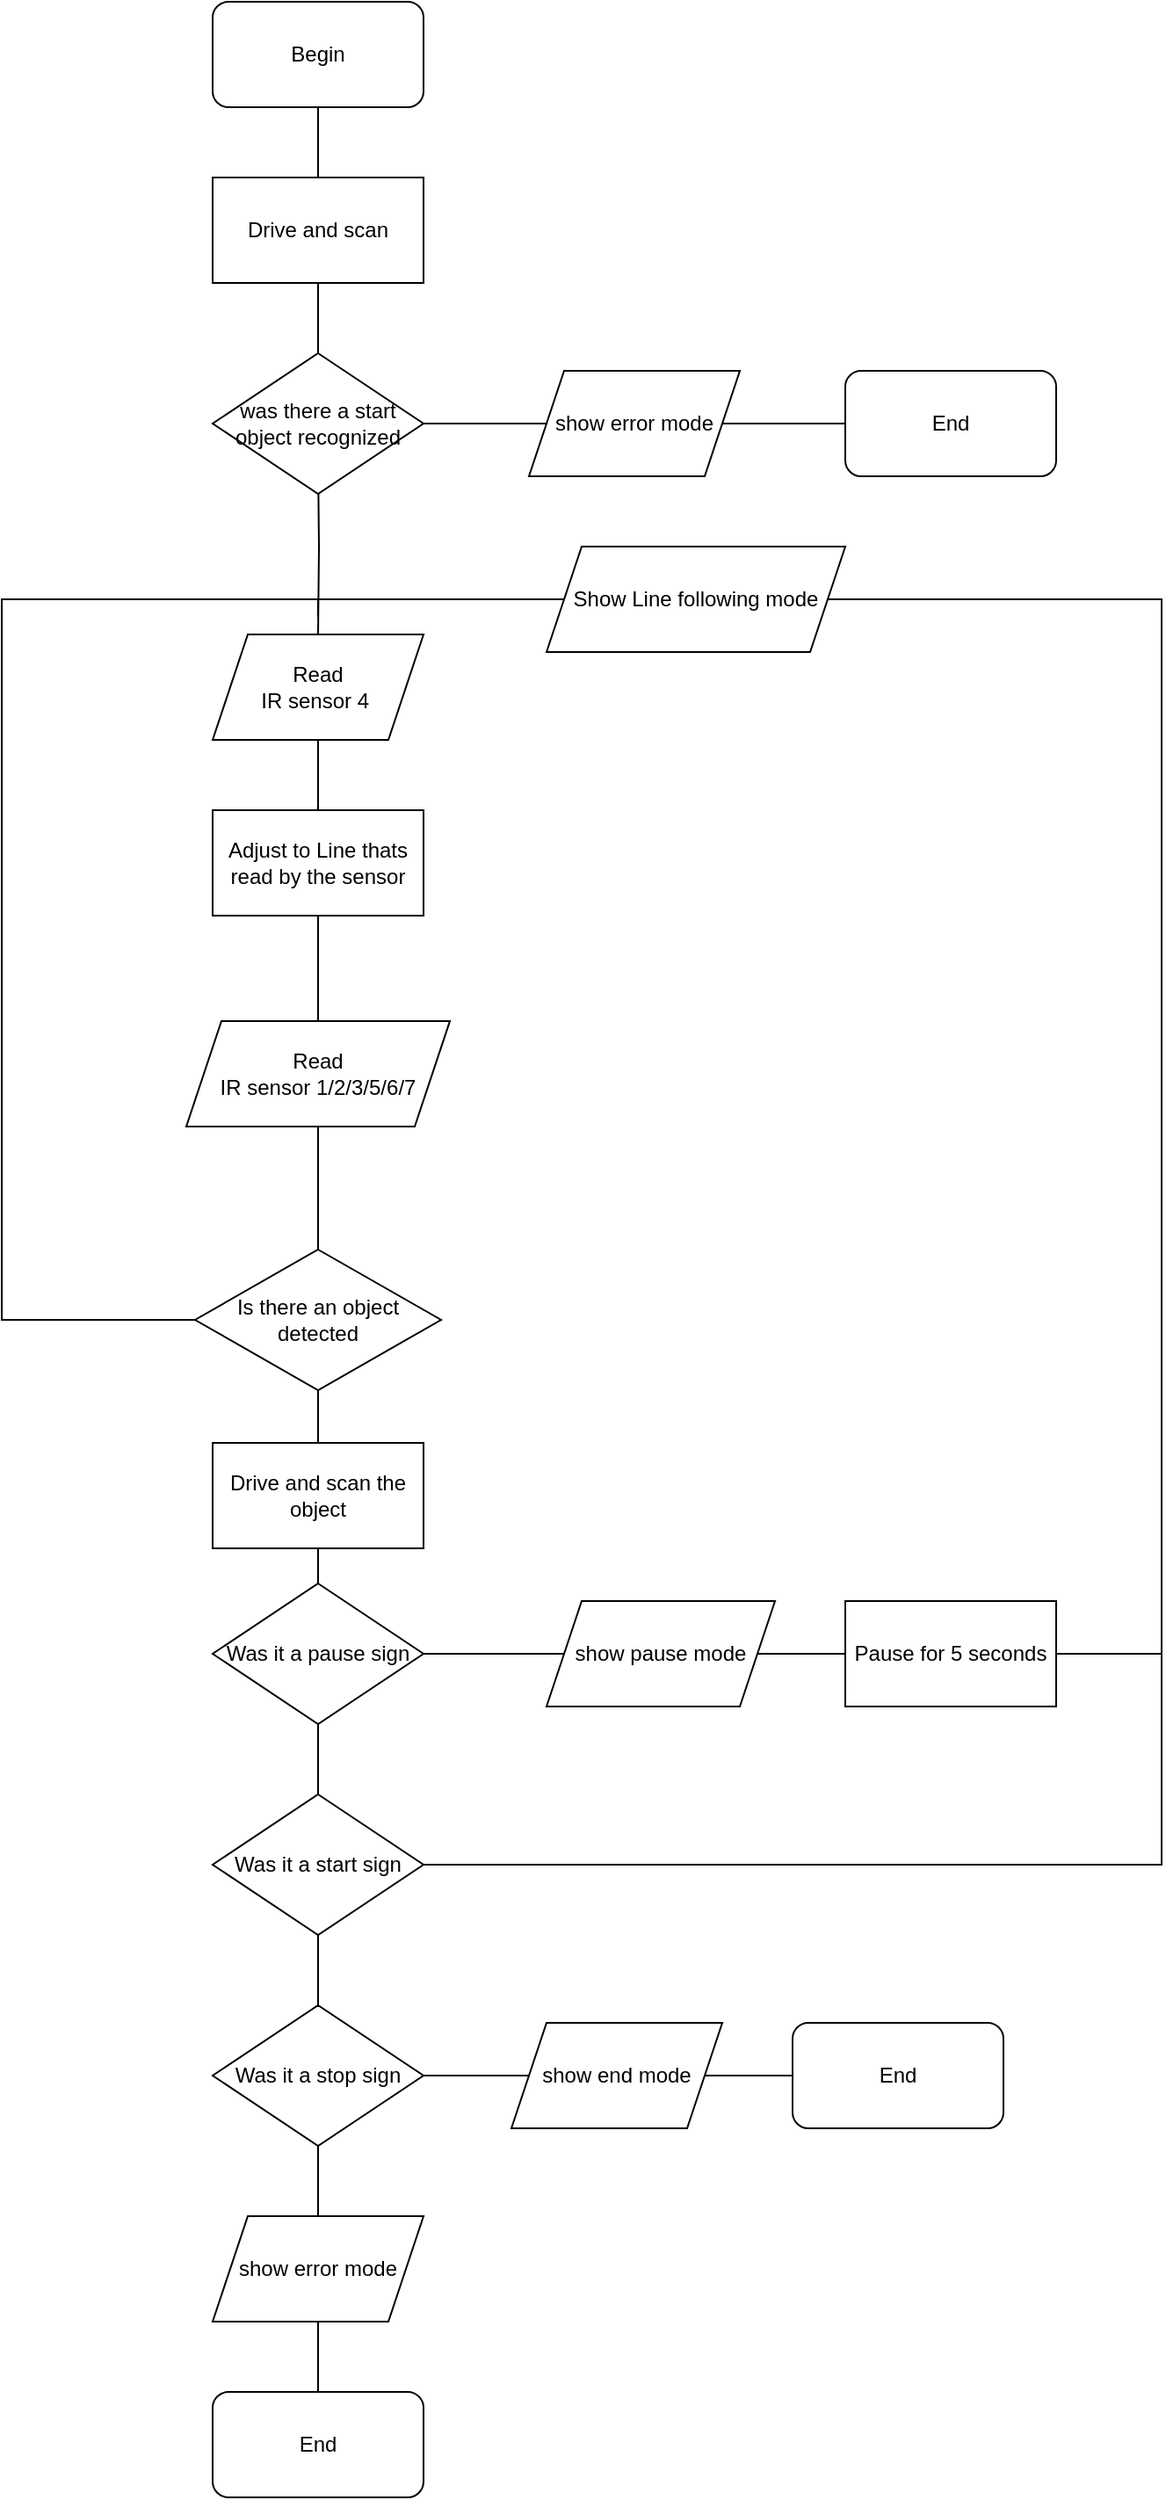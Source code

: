 <mxfile version="13.9.9" type="device"><diagram id="mHOMO_QYxTaLRrDmDTjp" name="Page-1"><mxGraphModel dx="1075" dy="949" grid="1" gridSize="10" guides="1" tooltips="1" connect="1" arrows="1" fold="1" page="1" pageScale="1" pageWidth="850" pageHeight="1100" math="0" shadow="0"><root><mxCell id="0"/><mxCell id="1" parent="0"/><mxCell id="UrR0TxlYJ_ZH1zOHLl_p-6" style="edgeStyle=orthogonalEdgeStyle;rounded=0;orthogonalLoop=1;jettySize=auto;html=1;exitX=0.5;exitY=1;exitDx=0;exitDy=0;entryX=0.5;entryY=0;entryDx=0;entryDy=0;endArrow=none;endFill=0;" edge="1" parent="1" source="UrR0TxlYJ_ZH1zOHLl_p-7" target="UrR0TxlYJ_ZH1zOHLl_p-2"><mxGeometry relative="1" as="geometry"/></mxCell><mxCell id="UrR0TxlYJ_ZH1zOHLl_p-1" value="Begin" style="rounded=1;whiteSpace=wrap;html=1;" vertex="1" parent="1"><mxGeometry x="220" y="20" width="120" height="60" as="geometry"/></mxCell><mxCell id="UrR0TxlYJ_ZH1zOHLl_p-4" style="edgeStyle=orthogonalEdgeStyle;rounded=0;orthogonalLoop=1;jettySize=auto;html=1;exitX=0.5;exitY=1;exitDx=0;exitDy=0;entryX=0.5;entryY=0;entryDx=0;entryDy=0;endArrow=none;endFill=0;" edge="1" parent="1" source="UrR0TxlYJ_ZH1zOHLl_p-9" target="UrR0TxlYJ_ZH1zOHLl_p-3"><mxGeometry relative="1" as="geometry"/></mxCell><mxCell id="UrR0TxlYJ_ZH1zOHLl_p-2" value="Adjust to Line thats read by the sensor" style="rounded=0;whiteSpace=wrap;html=1;" vertex="1" parent="1"><mxGeometry x="220" y="480" width="120" height="60" as="geometry"/></mxCell><mxCell id="UrR0TxlYJ_ZH1zOHLl_p-5" style="edgeStyle=orthogonalEdgeStyle;rounded=0;orthogonalLoop=1;jettySize=auto;html=1;exitX=0;exitY=0.5;exitDx=0;exitDy=0;endArrow=none;endFill=0;" edge="1" parent="1" source="UrR0TxlYJ_ZH1zOHLl_p-3"><mxGeometry relative="1" as="geometry"><mxPoint x="280" y="360" as="targetPoint"/><Array as="points"><mxPoint x="100" y="770"/><mxPoint x="100" y="360"/></Array></mxGeometry></mxCell><mxCell id="UrR0TxlYJ_ZH1zOHLl_p-15" style="edgeStyle=orthogonalEdgeStyle;rounded=0;orthogonalLoop=1;jettySize=auto;html=1;exitX=0.5;exitY=1;exitDx=0;exitDy=0;entryX=0.5;entryY=0;entryDx=0;entryDy=0;endArrow=none;endFill=0;" edge="1" parent="1" source="UrR0TxlYJ_ZH1zOHLl_p-3" target="UrR0TxlYJ_ZH1zOHLl_p-13"><mxGeometry relative="1" as="geometry"/></mxCell><mxCell id="UrR0TxlYJ_ZH1zOHLl_p-3" value="Is there an object detected" style="rhombus;whiteSpace=wrap;html=1;" vertex="1" parent="1"><mxGeometry x="210" y="730" width="140" height="80" as="geometry"/></mxCell><mxCell id="UrR0TxlYJ_ZH1zOHLl_p-9" value="Read&lt;br&gt;IR sensor 1/2/3/5/6/7" style="shape=parallelogram;perimeter=parallelogramPerimeter;whiteSpace=wrap;html=1;fixedSize=1;" vertex="1" parent="1"><mxGeometry x="205" y="600" width="150" height="60" as="geometry"/></mxCell><mxCell id="UrR0TxlYJ_ZH1zOHLl_p-11" style="edgeStyle=orthogonalEdgeStyle;rounded=0;orthogonalLoop=1;jettySize=auto;html=1;exitX=0.5;exitY=1;exitDx=0;exitDy=0;entryX=0.5;entryY=0;entryDx=0;entryDy=0;endArrow=none;endFill=0;" edge="1" parent="1" source="UrR0TxlYJ_ZH1zOHLl_p-2" target="UrR0TxlYJ_ZH1zOHLl_p-9"><mxGeometry relative="1" as="geometry"><mxPoint x="280" y="460" as="sourcePoint"/><mxPoint x="280" y="680" as="targetPoint"/></mxGeometry></mxCell><mxCell id="UrR0TxlYJ_ZH1zOHLl_p-7" value="Read&lt;br&gt;IR sensor 4&amp;nbsp;" style="shape=parallelogram;perimeter=parallelogramPerimeter;whiteSpace=wrap;html=1;fixedSize=1;" vertex="1" parent="1"><mxGeometry x="220" y="380" width="120" height="60" as="geometry"/></mxCell><mxCell id="UrR0TxlYJ_ZH1zOHLl_p-12" style="edgeStyle=orthogonalEdgeStyle;rounded=0;orthogonalLoop=1;jettySize=auto;html=1;exitX=0.5;exitY=1;exitDx=0;exitDy=0;entryX=0.5;entryY=0;entryDx=0;entryDy=0;endArrow=none;endFill=0;" edge="1" parent="1" target="UrR0TxlYJ_ZH1zOHLl_p-7"><mxGeometry relative="1" as="geometry"><mxPoint x="280" y="280" as="sourcePoint"/><mxPoint x="280" y="280" as="targetPoint"/></mxGeometry></mxCell><mxCell id="UrR0TxlYJ_ZH1zOHLl_p-16" style="edgeStyle=orthogonalEdgeStyle;rounded=0;orthogonalLoop=1;jettySize=auto;html=1;exitX=0.5;exitY=1;exitDx=0;exitDy=0;entryX=0.5;entryY=0;entryDx=0;entryDy=0;endArrow=none;endFill=0;" edge="1" parent="1" source="UrR0TxlYJ_ZH1zOHLl_p-13" target="UrR0TxlYJ_ZH1zOHLl_p-14"><mxGeometry relative="1" as="geometry"/></mxCell><mxCell id="UrR0TxlYJ_ZH1zOHLl_p-13" value="Drive and scan the object" style="rounded=0;whiteSpace=wrap;html=1;" vertex="1" parent="1"><mxGeometry x="220" y="840" width="120" height="60" as="geometry"/></mxCell><mxCell id="UrR0TxlYJ_ZH1zOHLl_p-21" style="edgeStyle=orthogonalEdgeStyle;rounded=0;orthogonalLoop=1;jettySize=auto;html=1;exitX=1;exitY=0.5;exitDx=0;exitDy=0;endArrow=none;endFill=0;" edge="1" parent="1" source="UrR0TxlYJ_ZH1zOHLl_p-14" target="UrR0TxlYJ_ZH1zOHLl_p-22"><mxGeometry relative="1" as="geometry"><mxPoint x="400" y="960" as="targetPoint"/></mxGeometry></mxCell><mxCell id="UrR0TxlYJ_ZH1zOHLl_p-44" style="edgeStyle=orthogonalEdgeStyle;rounded=0;orthogonalLoop=1;jettySize=auto;html=1;exitX=0.5;exitY=1;exitDx=0;exitDy=0;entryX=0.5;entryY=0;entryDx=0;entryDy=0;endArrow=none;endFill=0;" edge="1" parent="1" source="UrR0TxlYJ_ZH1zOHLl_p-14" target="UrR0TxlYJ_ZH1zOHLl_p-18"><mxGeometry relative="1" as="geometry"/></mxCell><mxCell id="UrR0TxlYJ_ZH1zOHLl_p-14" value="Was it a pause sign" style="rhombus;whiteSpace=wrap;html=1;" vertex="1" parent="1"><mxGeometry x="220" y="920" width="120" height="80" as="geometry"/></mxCell><mxCell id="UrR0TxlYJ_ZH1zOHLl_p-25" style="edgeStyle=orthogonalEdgeStyle;rounded=0;orthogonalLoop=1;jettySize=auto;html=1;exitX=1;exitY=0.5;exitDx=0;exitDy=0;endArrow=none;endFill=0;" edge="1" parent="1" source="UrR0TxlYJ_ZH1zOHLl_p-17"><mxGeometry relative="1" as="geometry"><mxPoint x="400" y="1200" as="targetPoint"/></mxGeometry></mxCell><mxCell id="UrR0TxlYJ_ZH1zOHLl_p-42" style="edgeStyle=orthogonalEdgeStyle;rounded=0;orthogonalLoop=1;jettySize=auto;html=1;exitX=0.5;exitY=1;exitDx=0;exitDy=0;entryX=0.5;entryY=0;entryDx=0;entryDy=0;endArrow=none;endFill=0;" edge="1" parent="1" source="UrR0TxlYJ_ZH1zOHLl_p-17" target="UrR0TxlYJ_ZH1zOHLl_p-38"><mxGeometry relative="1" as="geometry"/></mxCell><mxCell id="UrR0TxlYJ_ZH1zOHLl_p-17" value="Was it a stop sign" style="rhombus;whiteSpace=wrap;html=1;" vertex="1" parent="1"><mxGeometry x="220" y="1160" width="120" height="80" as="geometry"/></mxCell><mxCell id="UrR0TxlYJ_ZH1zOHLl_p-40" style="edgeStyle=orthogonalEdgeStyle;rounded=0;orthogonalLoop=1;jettySize=auto;html=1;exitX=1;exitY=0.5;exitDx=0;exitDy=0;endArrow=none;endFill=0;" edge="1" parent="1" source="UrR0TxlYJ_ZH1zOHLl_p-18"><mxGeometry relative="1" as="geometry"><mxPoint x="480" y="360" as="targetPoint"/><Array as="points"><mxPoint x="760" y="1080"/><mxPoint x="760" y="360"/></Array></mxGeometry></mxCell><mxCell id="UrR0TxlYJ_ZH1zOHLl_p-45" style="edgeStyle=orthogonalEdgeStyle;rounded=0;orthogonalLoop=1;jettySize=auto;html=1;exitX=0.5;exitY=1;exitDx=0;exitDy=0;entryX=0.5;entryY=0;entryDx=0;entryDy=0;endArrow=none;endFill=0;" edge="1" parent="1" source="UrR0TxlYJ_ZH1zOHLl_p-18" target="UrR0TxlYJ_ZH1zOHLl_p-17"><mxGeometry relative="1" as="geometry"/></mxCell><mxCell id="UrR0TxlYJ_ZH1zOHLl_p-18" value="Was it a start sign" style="rhombus;whiteSpace=wrap;html=1;" vertex="1" parent="1"><mxGeometry x="220" y="1040" width="120" height="80" as="geometry"/></mxCell><mxCell id="UrR0TxlYJ_ZH1zOHLl_p-22" value="Pause for 5 seconds" style="rounded=0;whiteSpace=wrap;html=1;" vertex="1" parent="1"><mxGeometry x="580" y="930" width="120" height="60" as="geometry"/></mxCell><mxCell id="UrR0TxlYJ_ZH1zOHLl_p-29" style="edgeStyle=orthogonalEdgeStyle;rounded=0;orthogonalLoop=1;jettySize=auto;html=1;exitX=1;exitY=0.5;exitDx=0;exitDy=0;endArrow=none;endFill=0;" edge="1" parent="1" source="UrR0TxlYJ_ZH1zOHLl_p-28" target="UrR0TxlYJ_ZH1zOHLl_p-30"><mxGeometry relative="1" as="geometry"><mxPoint x="560" y="1200" as="targetPoint"/></mxGeometry></mxCell><mxCell id="UrR0TxlYJ_ZH1zOHLl_p-28" value="show end mode" style="shape=parallelogram;perimeter=parallelogramPerimeter;whiteSpace=wrap;html=1;fixedSize=1;" vertex="1" parent="1"><mxGeometry x="390" y="1170" width="120" height="60" as="geometry"/></mxCell><mxCell id="UrR0TxlYJ_ZH1zOHLl_p-30" value="End" style="rounded=1;whiteSpace=wrap;html=1;" vertex="1" parent="1"><mxGeometry x="550" y="1170" width="120" height="60" as="geometry"/></mxCell><mxCell id="UrR0TxlYJ_ZH1zOHLl_p-43" style="edgeStyle=orthogonalEdgeStyle;rounded=0;orthogonalLoop=1;jettySize=auto;html=1;exitX=0.5;exitY=1;exitDx=0;exitDy=0;entryX=0.5;entryY=0;entryDx=0;entryDy=0;endArrow=none;endFill=0;" edge="1" parent="1" source="UrR0TxlYJ_ZH1zOHLl_p-38" target="UrR0TxlYJ_ZH1zOHLl_p-39"><mxGeometry relative="1" as="geometry"/></mxCell><mxCell id="UrR0TxlYJ_ZH1zOHLl_p-38" value="show error mode" style="shape=parallelogram;perimeter=parallelogramPerimeter;whiteSpace=wrap;html=1;fixedSize=1;" vertex="1" parent="1"><mxGeometry x="220" y="1280" width="120" height="60" as="geometry"/></mxCell><mxCell id="UrR0TxlYJ_ZH1zOHLl_p-39" value="End" style="rounded=1;whiteSpace=wrap;html=1;" vertex="1" parent="1"><mxGeometry x="220" y="1380" width="120" height="60" as="geometry"/></mxCell><mxCell id="UrR0TxlYJ_ZH1zOHLl_p-46" value="show pause mode" style="shape=parallelogram;perimeter=parallelogramPerimeter;whiteSpace=wrap;html=1;fixedSize=1;" vertex="1" parent="1"><mxGeometry x="410" y="930" width="130" height="60" as="geometry"/></mxCell><mxCell id="UrR0TxlYJ_ZH1zOHLl_p-48" style="edgeStyle=orthogonalEdgeStyle;rounded=0;orthogonalLoop=1;jettySize=auto;html=1;exitX=0.5;exitY=0;exitDx=0;exitDy=0;endArrow=none;endFill=0;" edge="1" parent="1" source="UrR0TxlYJ_ZH1zOHLl_p-49"><mxGeometry relative="1" as="geometry"><mxPoint x="280" y="370" as="targetPoint"/><mxPoint x="640" y="930" as="sourcePoint"/><Array as="points"><mxPoint x="495" y="360"/><mxPoint x="280" y="360"/></Array></mxGeometry></mxCell><mxCell id="UrR0TxlYJ_ZH1zOHLl_p-49" value="Show Line following mode" style="shape=parallelogram;perimeter=parallelogramPerimeter;whiteSpace=wrap;html=1;fixedSize=1;" vertex="1" parent="1"><mxGeometry x="410" y="330" width="170" height="60" as="geometry"/></mxCell><mxCell id="UrR0TxlYJ_ZH1zOHLl_p-50" style="edgeStyle=orthogonalEdgeStyle;rounded=0;orthogonalLoop=1;jettySize=auto;html=1;endArrow=none;endFill=0;" edge="1" parent="1" target="UrR0TxlYJ_ZH1zOHLl_p-49"><mxGeometry relative="1" as="geometry"><mxPoint x="430" y="360" as="targetPoint"/><mxPoint x="700" y="960" as="sourcePoint"/><Array as="points"><mxPoint x="700" y="970"/><mxPoint x="700" y="960"/><mxPoint x="760" y="960"/><mxPoint x="760" y="360"/></Array></mxGeometry></mxCell><mxCell id="UrR0TxlYJ_ZH1zOHLl_p-52" style="edgeStyle=orthogonalEdgeStyle;rounded=0;orthogonalLoop=1;jettySize=auto;html=1;exitX=0.5;exitY=1;exitDx=0;exitDy=0;entryX=0.5;entryY=0;entryDx=0;entryDy=0;endArrow=none;endFill=0;" edge="1" parent="1" source="UrR0TxlYJ_ZH1zOHLl_p-1"><mxGeometry relative="1" as="geometry"><mxPoint x="280" y="80" as="sourcePoint"/><mxPoint x="280" y="150" as="targetPoint"/></mxGeometry></mxCell><mxCell id="UrR0TxlYJ_ZH1zOHLl_p-55" style="edgeStyle=orthogonalEdgeStyle;rounded=0;orthogonalLoop=1;jettySize=auto;html=1;exitX=0.5;exitY=1;exitDx=0;exitDy=0;entryX=0.5;entryY=0;entryDx=0;entryDy=0;endArrow=none;endFill=0;" edge="1" parent="1" source="UrR0TxlYJ_ZH1zOHLl_p-53" target="UrR0TxlYJ_ZH1zOHLl_p-54"><mxGeometry relative="1" as="geometry"/></mxCell><mxCell id="UrR0TxlYJ_ZH1zOHLl_p-53" value="Drive and scan" style="rounded=0;whiteSpace=wrap;html=1;" vertex="1" parent="1"><mxGeometry x="220" y="120" width="120" height="60" as="geometry"/></mxCell><mxCell id="UrR0TxlYJ_ZH1zOHLl_p-56" style="edgeStyle=orthogonalEdgeStyle;rounded=0;orthogonalLoop=1;jettySize=auto;html=1;exitX=1;exitY=0.5;exitDx=0;exitDy=0;endArrow=none;endFill=0;entryX=0;entryY=0.5;entryDx=0;entryDy=0;" edge="1" parent="1" source="UrR0TxlYJ_ZH1zOHLl_p-54" target="UrR0TxlYJ_ZH1zOHLl_p-57"><mxGeometry relative="1" as="geometry"><mxPoint x="400" y="260" as="targetPoint"/></mxGeometry></mxCell><mxCell id="UrR0TxlYJ_ZH1zOHLl_p-54" value="was there a start object recognized" style="rhombus;whiteSpace=wrap;html=1;" vertex="1" parent="1"><mxGeometry x="220" y="220" width="120" height="80" as="geometry"/></mxCell><mxCell id="UrR0TxlYJ_ZH1zOHLl_p-59" style="edgeStyle=orthogonalEdgeStyle;rounded=0;orthogonalLoop=1;jettySize=auto;html=1;exitX=1;exitY=0.5;exitDx=0;exitDy=0;entryX=0;entryY=0.5;entryDx=0;entryDy=0;endArrow=none;endFill=0;" edge="1" parent="1" source="UrR0TxlYJ_ZH1zOHLl_p-57" target="UrR0TxlYJ_ZH1zOHLl_p-58"><mxGeometry relative="1" as="geometry"/></mxCell><mxCell id="UrR0TxlYJ_ZH1zOHLl_p-57" value="show error mode" style="shape=parallelogram;perimeter=parallelogramPerimeter;whiteSpace=wrap;html=1;fixedSize=1;" vertex="1" parent="1"><mxGeometry x="400" y="230" width="120" height="60" as="geometry"/></mxCell><mxCell id="UrR0TxlYJ_ZH1zOHLl_p-58" value="End" style="rounded=1;whiteSpace=wrap;html=1;" vertex="1" parent="1"><mxGeometry x="580" y="230" width="120" height="60" as="geometry"/></mxCell></root></mxGraphModel></diagram></mxfile>
